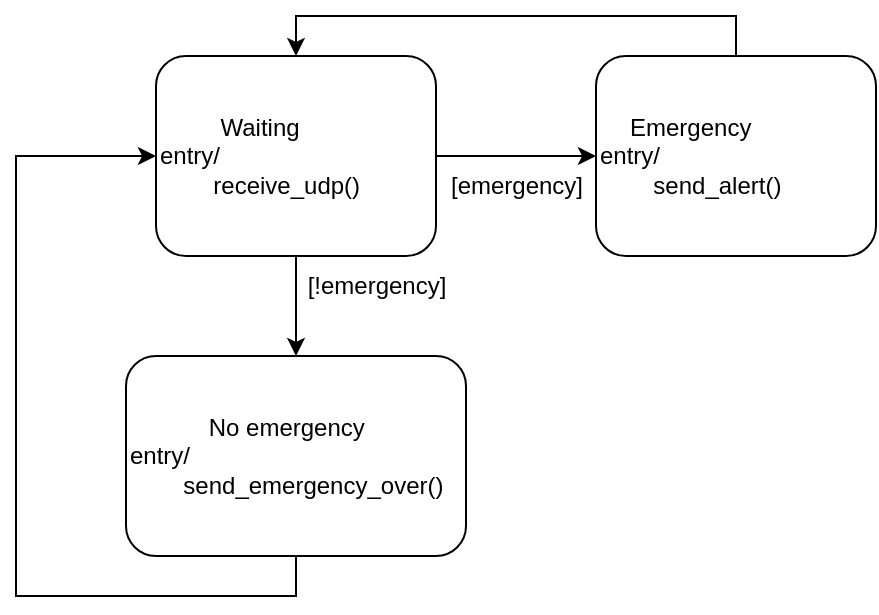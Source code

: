 <mxfile version="24.0.2" type="device">
  <diagram id="C5RBs43oDa-KdzZeNtuy" name="Page-1">
    <mxGraphModel dx="1290" dy="530" grid="1" gridSize="10" guides="1" tooltips="1" connect="1" arrows="1" fold="1" page="1" pageScale="1" pageWidth="827" pageHeight="1169" math="0" shadow="0">
      <root>
        <mxCell id="WIyWlLk6GJQsqaUBKTNV-0" />
        <mxCell id="WIyWlLk6GJQsqaUBKTNV-1" parent="WIyWlLk6GJQsqaUBKTNV-0" />
        <mxCell id="Dj8D0hPP_TVK8OI5MT37-3" style="edgeStyle=orthogonalEdgeStyle;rounded=0;orthogonalLoop=1;jettySize=auto;html=1;exitX=1;exitY=0.5;exitDx=0;exitDy=0;entryX=0;entryY=0.5;entryDx=0;entryDy=0;" edge="1" parent="WIyWlLk6GJQsqaUBKTNV-1" source="Dj8D0hPP_TVK8OI5MT37-0" target="Dj8D0hPP_TVK8OI5MT37-2">
          <mxGeometry relative="1" as="geometry" />
        </mxCell>
        <mxCell id="Dj8D0hPP_TVK8OI5MT37-4" style="edgeStyle=orthogonalEdgeStyle;rounded=0;orthogonalLoop=1;jettySize=auto;html=1;exitX=0.5;exitY=1;exitDx=0;exitDy=0;entryX=0.5;entryY=0;entryDx=0;entryDy=0;" edge="1" parent="WIyWlLk6GJQsqaUBKTNV-1" source="Dj8D0hPP_TVK8OI5MT37-0" target="Dj8D0hPP_TVK8OI5MT37-1">
          <mxGeometry relative="1" as="geometry" />
        </mxCell>
        <mxCell id="Dj8D0hPP_TVK8OI5MT37-0" value="&lt;div align=&quot;center&quot;&gt;Waiting&lt;/div&gt;&lt;div align=&quot;left&quot;&gt;entry/&lt;/div&gt;&lt;div align=&quot;left&quot;&gt;&lt;span style=&quot;white-space: pre;&quot;&gt;&#x9;&lt;/span&gt;receive_udp()&lt;br&gt;&lt;/div&gt;" style="rounded=1;whiteSpace=wrap;html=1;align=left;" vertex="1" parent="WIyWlLk6GJQsqaUBKTNV-1">
          <mxGeometry x="150" y="80" width="140" height="100" as="geometry" />
        </mxCell>
        <mxCell id="Dj8D0hPP_TVK8OI5MT37-5" style="edgeStyle=orthogonalEdgeStyle;rounded=0;orthogonalLoop=1;jettySize=auto;html=1;exitX=0.5;exitY=1;exitDx=0;exitDy=0;entryX=0;entryY=0.5;entryDx=0;entryDy=0;" edge="1" parent="WIyWlLk6GJQsqaUBKTNV-1" source="Dj8D0hPP_TVK8OI5MT37-1" target="Dj8D0hPP_TVK8OI5MT37-0">
          <mxGeometry relative="1" as="geometry">
            <Array as="points">
              <mxPoint x="220" y="350" />
              <mxPoint x="80" y="350" />
              <mxPoint x="80" y="130" />
            </Array>
          </mxGeometry>
        </mxCell>
        <mxCell id="Dj8D0hPP_TVK8OI5MT37-1" value="&lt;div align=&quot;center&quot;&gt;No emergency&lt;br&gt;&lt;/div&gt;&lt;div align=&quot;left&quot;&gt;entry/&lt;/div&gt;&lt;div align=&quot;left&quot;&gt;&lt;span style=&quot;white-space: pre;&quot;&gt;&#x9;send_emergency_over&lt;/span&gt;()&lt;br&gt;&lt;/div&gt;" style="rounded=1;whiteSpace=wrap;html=1;align=left;" vertex="1" parent="WIyWlLk6GJQsqaUBKTNV-1">
          <mxGeometry x="135" y="230" width="170" height="100" as="geometry" />
        </mxCell>
        <mxCell id="Dj8D0hPP_TVK8OI5MT37-6" style="edgeStyle=orthogonalEdgeStyle;rounded=0;orthogonalLoop=1;jettySize=auto;html=1;exitX=0.5;exitY=0;exitDx=0;exitDy=0;entryX=0.5;entryY=0;entryDx=0;entryDy=0;" edge="1" parent="WIyWlLk6GJQsqaUBKTNV-1" source="Dj8D0hPP_TVK8OI5MT37-2" target="Dj8D0hPP_TVK8OI5MT37-0">
          <mxGeometry relative="1" as="geometry" />
        </mxCell>
        <mxCell id="Dj8D0hPP_TVK8OI5MT37-2" value="&lt;div align=&quot;center&quot;&gt;Emergency&lt;/div&gt;&lt;div align=&quot;left&quot;&gt;entry/&lt;/div&gt;&lt;div align=&quot;left&quot;&gt;&lt;span style=&quot;white-space: pre;&quot;&gt;&#x9;send_alert&lt;/span&gt;()&lt;br&gt;&lt;/div&gt;" style="rounded=1;whiteSpace=wrap;html=1;align=left;" vertex="1" parent="WIyWlLk6GJQsqaUBKTNV-1">
          <mxGeometry x="370" y="80" width="140" height="100" as="geometry" />
        </mxCell>
        <mxCell id="Dj8D0hPP_TVK8OI5MT37-7" value="[emergency]" style="text;html=1;align=center;verticalAlign=middle;resizable=0;points=[];autosize=1;strokeColor=none;fillColor=none;" vertex="1" parent="WIyWlLk6GJQsqaUBKTNV-1">
          <mxGeometry x="285" y="130" width="90" height="30" as="geometry" />
        </mxCell>
        <mxCell id="Dj8D0hPP_TVK8OI5MT37-8" value="[!emergency]" style="text;html=1;align=center;verticalAlign=middle;resizable=0;points=[];autosize=1;strokeColor=none;fillColor=none;" vertex="1" parent="WIyWlLk6GJQsqaUBKTNV-1">
          <mxGeometry x="215" y="180" width="90" height="30" as="geometry" />
        </mxCell>
      </root>
    </mxGraphModel>
  </diagram>
</mxfile>
